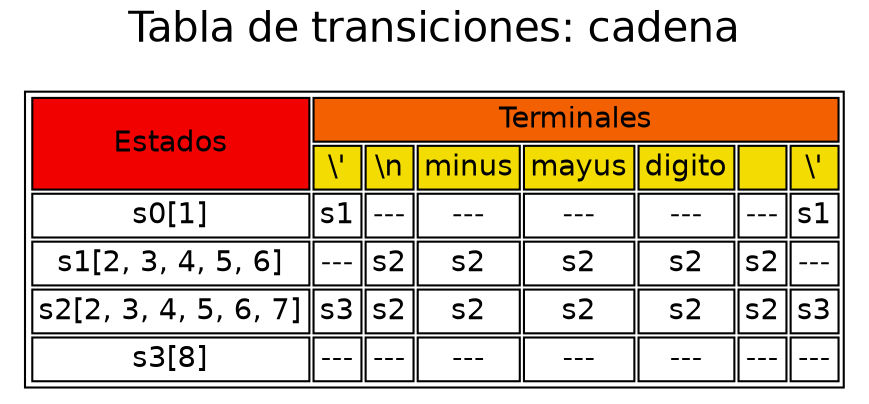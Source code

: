 digraph tabla_siguientes {

graph [
newrank = true,
nodesep = 0.3,
ranksep = 0.2,
overlap = true,
splines = false,
] 

node  [shape=none fontname=Helvetica]

nodo1 [ label = <

<table>

<tr>

<td rowspan="2" bgcolor="#F20101" >Estados</td>

<td colspan="7" bgcolor="#F26001" >Terminales</td>

</tr>

<tr>

<td bgcolor="#F2DC01">\'</td>

<td bgcolor="#F2DC01">\n</td>

<td bgcolor="#F2DC01">minus</td>

<td bgcolor="#F2DC01">mayus</td>

<td bgcolor="#F2DC01">digito</td>

<td bgcolor="#F2DC01"> </td>

<td bgcolor="#F2DC01">\'</td>

</tr>

<tr>
<td>s0[1]</td>
<td>s1</td>
<td>---</td>
<td>---</td>
<td>---</td>
<td>---</td>
<td>---</td>
<td>s1</td>
</tr>
<tr>
<td>s1[2, 3, 4, 5, 6]</td>
<td>---</td>
<td>s2</td>
<td>s2</td>
<td>s2</td>
<td>s2</td>
<td>s2</td>
<td>---</td>
</tr>
<tr>
<td>s2[2, 3, 4, 5, 6, 7]</td>
<td>s3</td>
<td>s2</td>
<td>s2</td>
<td>s2</td>
<td>s2</td>
<td>s2</td>
<td>s3</td>
</tr>
<tr>
<td>s3[8]</td>
<td>---</td>
<td>---</td>
<td>---</td>
<td>---</td>
<td>---</td>
<td>---</td>
<td>---</td>
</tr>
</table>>];

	LKD [
fontsize = 20,
label = "Tabla de transiciones: cadena",
shape = plain,
style = ""]

LKD -> nodo1 [style = invis]

} 


